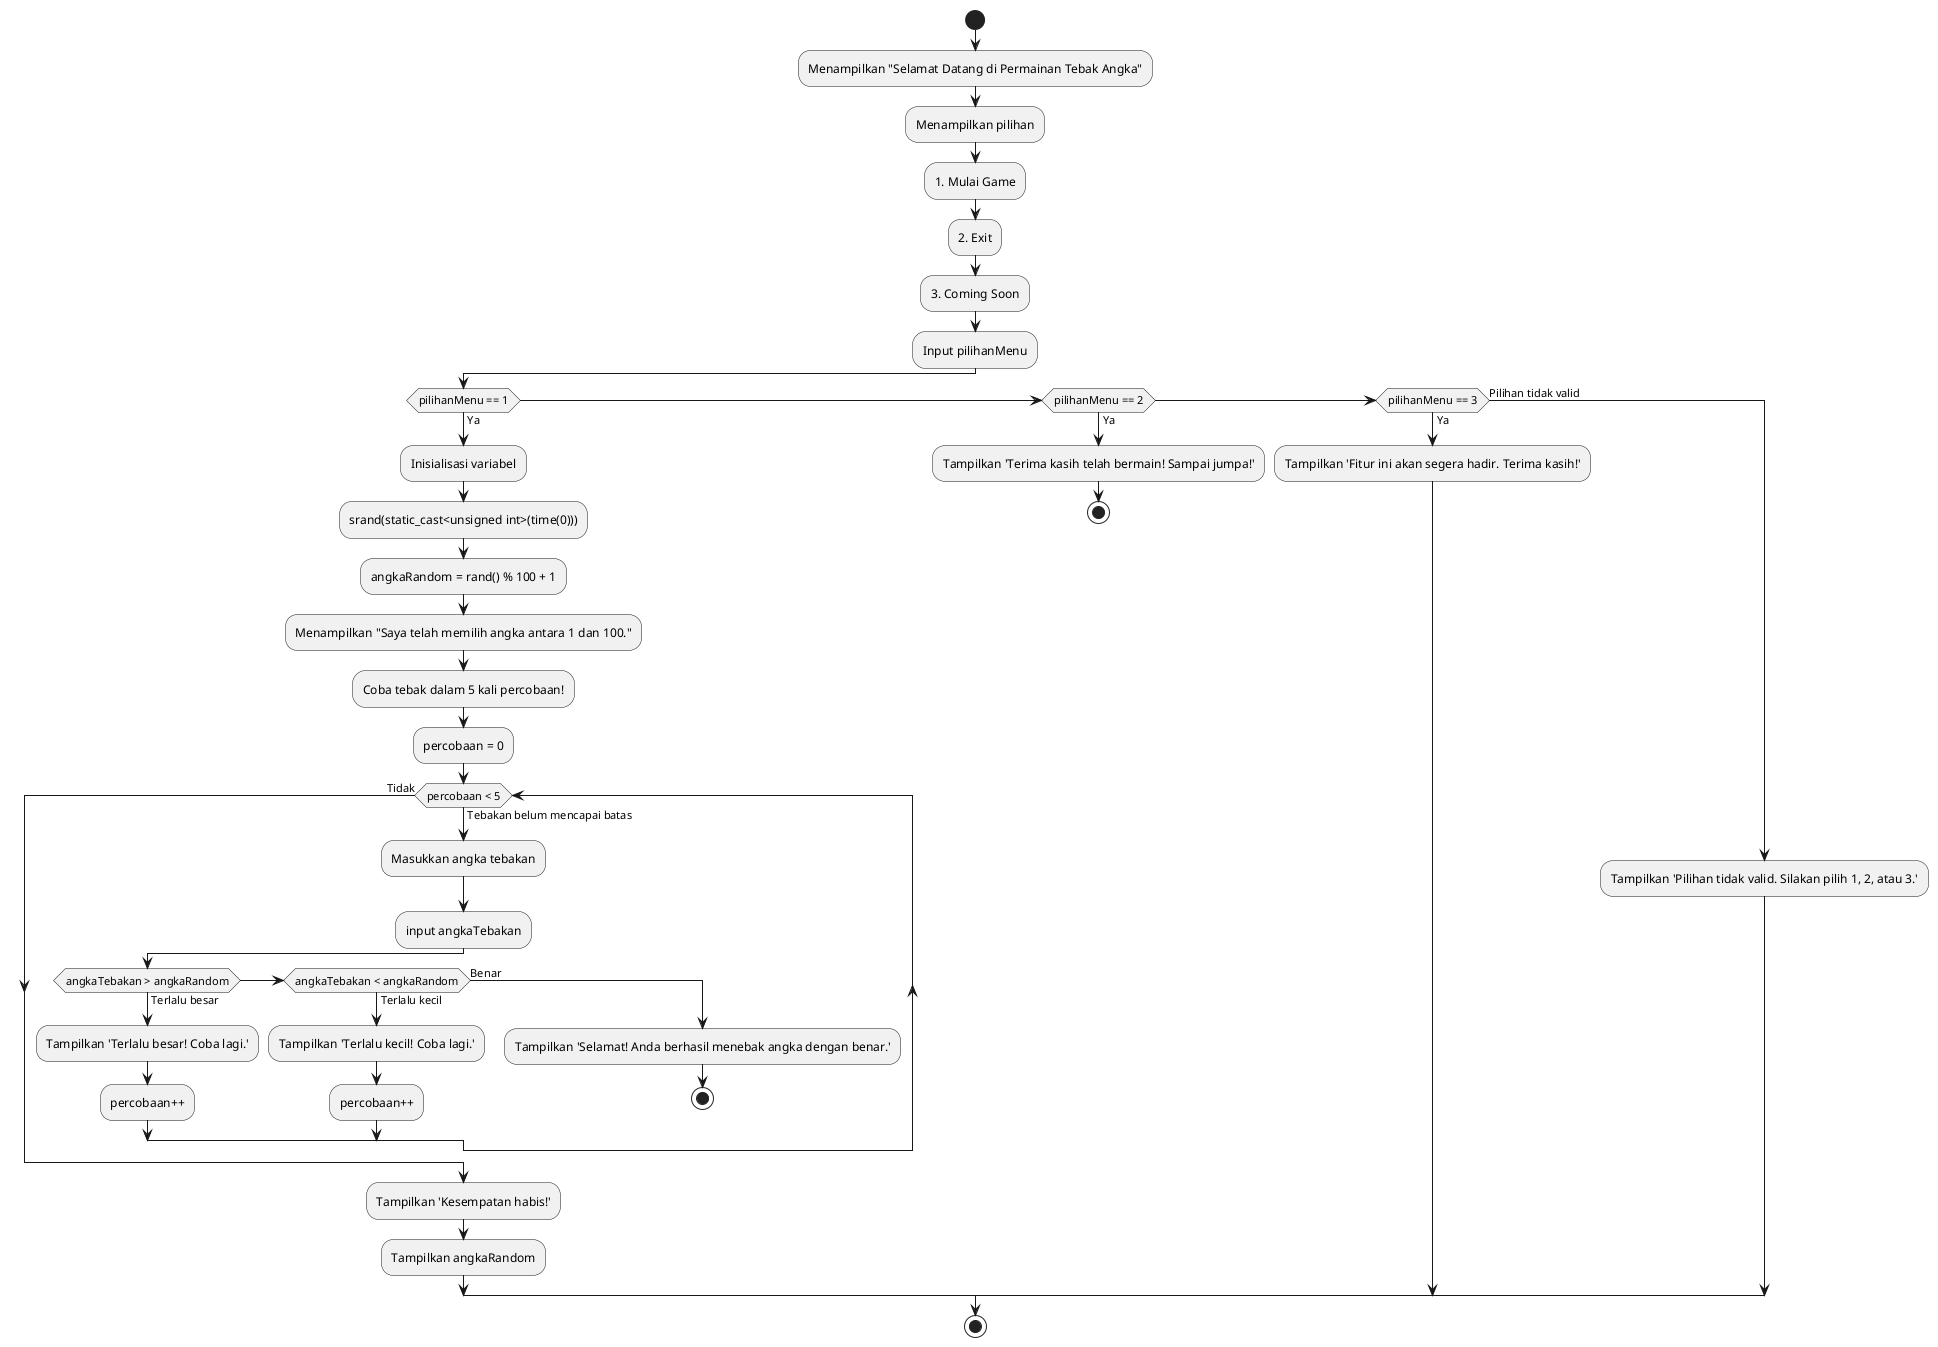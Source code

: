 @startuml
start

:Menampilkan "Selamat Datang di Permainan Tebak Angka";
:Menampilkan pilihan;
:1. Mulai Game;
:2. Exit;
:3. Coming Soon;
:Input pilihanMenu;

if (pilihanMenu == 1) then (Ya)
    :Inisialisasi variabel;
    :srand(static_cast<unsigned int>(time(0)));
    :angkaRandom = rand() % 100 + 1;
    
    :Menampilkan "Saya telah memilih angka antara 1 dan 100.";
    :Coba tebak dalam 5 kali percobaan!;
    
    :percobaan = 0;
    
    while (percobaan < 5) is (Tebakan belum mencapai batas)
        :Masukkan angka tebakan;
        :input angkaTebakan;
        
        if (angkaTebakan > angkaRandom) then (Terlalu besar)
            :Tampilkan 'Terlalu besar! Coba lagi.';
            :percobaan++;
        else if (angkaTebakan < angkaRandom) then (Terlalu kecil)
            :Tampilkan 'Terlalu kecil! Coba lagi.';
            :percobaan++;
        else (Benar)
            :Tampilkan 'Selamat! Anda berhasil menebak angka dengan benar.';
            stop
        endif
    endwhile (Tidak)

    :Tampilkan 'Kesempatan habis!';
    :Tampilkan angkaRandom;
    
else if (pilihanMenu == 2) then (Ya)
    :Tampilkan 'Terima kasih telah bermain! Sampai jumpa!';
    stop
else if (pilihanMenu == 3) then (Ya)
    :Tampilkan 'Fitur ini akan segera hadir. Terima kasih!';
else (Pilihan tidak valid)
    :Tampilkan 'Pilihan tidak valid. Silakan pilih 1, 2, atau 3.';
endif

stop
@enduml

